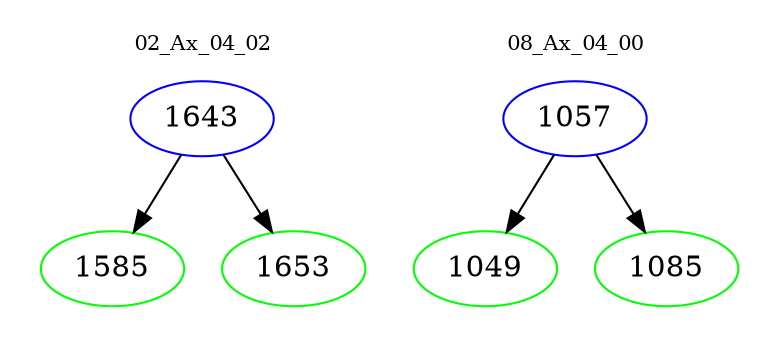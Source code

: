 digraph{
subgraph cluster_0 {
color = white
label = "02_Ax_04_02";
fontsize=10;
T0_1643 [label="1643", color="blue"]
T0_1643 -> T0_1585 [color="black"]
T0_1585 [label="1585", color="green"]
T0_1643 -> T0_1653 [color="black"]
T0_1653 [label="1653", color="green"]
}
subgraph cluster_1 {
color = white
label = "08_Ax_04_00";
fontsize=10;
T1_1057 [label="1057", color="blue"]
T1_1057 -> T1_1049 [color="black"]
T1_1049 [label="1049", color="green"]
T1_1057 -> T1_1085 [color="black"]
T1_1085 [label="1085", color="green"]
}
}
